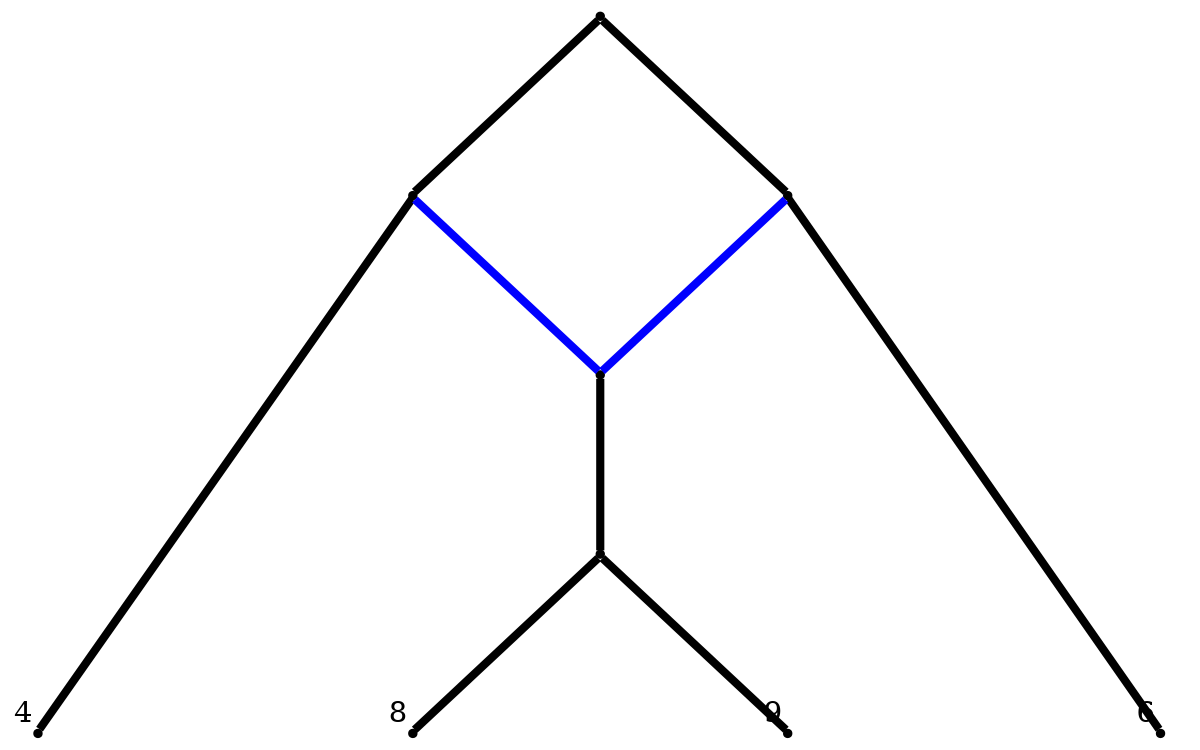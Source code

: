 Graph { 
    ratio="fill"; 
    size="8,5"; 
    node [shape = point] 
    rank=max 1 
     subgraph    {
                                        4 , 6 , 8 , 9 } 
    4 [xlabel=4] 
    6 [xlabel=6] 
    8 [xlabel=8] 
    9 [xlabel=9] 
 
     1 -- 2 [penwidth=4]; 
     1 -- 3 [penwidth=4]; 
     2 -- 4 [penwidth=4]; 
     2 -- 5 [color=blue] [penwidth=4]; 
     3 -- 5 [color=blue] [penwidth=4]; 
     3 -- 6 [penwidth=4]; 
     5 -- 7 [penwidth=4]; 
     7 -- 8 [penwidth=4]; 
     7 -- 9 [penwidth=4]; 
}